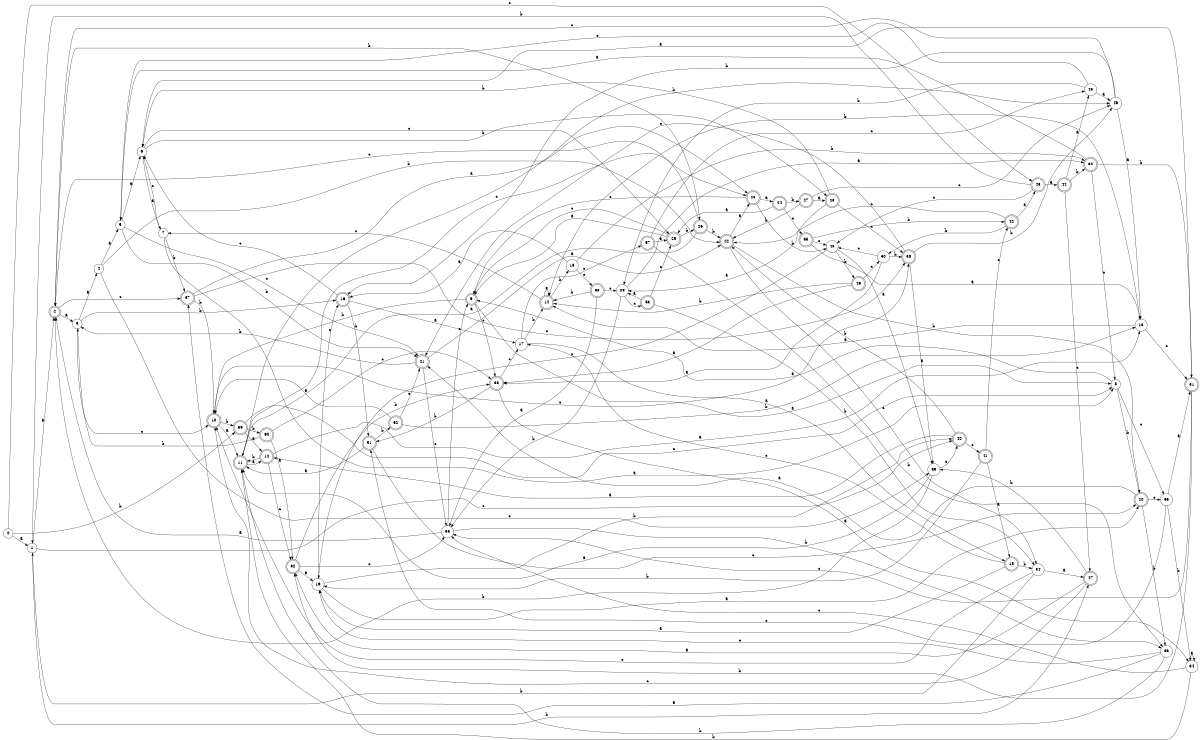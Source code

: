 digraph n49_8 {
__start0 [label="" shape="none"];

rankdir=LR;
size="8,5";

s0 [style="filled", color="black", fillcolor="white" shape="circle", label="0"];
s1 [style="filled", color="black", fillcolor="white" shape="circle", label="1"];
s2 [style="rounded,filled", color="black", fillcolor="white" shape="doublecircle", label="2"];
s3 [style="filled", color="black", fillcolor="white" shape="circle", label="3"];
s4 [style="filled", color="black", fillcolor="white" shape="circle", label="4"];
s5 [style="filled", color="black", fillcolor="white" shape="circle", label="5"];
s6 [style="filled", color="black", fillcolor="white" shape="circle", label="6"];
s7 [style="filled", color="black", fillcolor="white" shape="circle", label="7"];
s8 [style="filled", color="black", fillcolor="white" shape="circle", label="8"];
s9 [style="rounded,filled", color="black", fillcolor="white" shape="doublecircle", label="9"];
s10 [style="rounded,filled", color="black", fillcolor="white" shape="doublecircle", label="10"];
s11 [style="rounded,filled", color="black", fillcolor="white" shape="doublecircle", label="11"];
s12 [style="rounded,filled", color="black", fillcolor="white" shape="doublecircle", label="12"];
s13 [style="filled", color="black", fillcolor="white" shape="circle", label="13"];
s14 [style="rounded,filled", color="black", fillcolor="white" shape="doublecircle", label="14"];
s15 [style="filled", color="black", fillcolor="white" shape="circle", label="15"];
s16 [style="rounded,filled", color="black", fillcolor="white" shape="doublecircle", label="16"];
s17 [style="filled", color="black", fillcolor="white" shape="circle", label="17"];
s18 [style="rounded,filled", color="black", fillcolor="white" shape="doublecircle", label="18"];
s19 [style="filled", color="black", fillcolor="white" shape="circle", label="19"];
s20 [style="rounded,filled", color="black", fillcolor="white" shape="doublecircle", label="20"];
s21 [style="rounded,filled", color="black", fillcolor="white" shape="doublecircle", label="21"];
s22 [style="rounded,filled", color="black", fillcolor="white" shape="doublecircle", label="22"];
s23 [style="rounded,filled", color="black", fillcolor="white" shape="doublecircle", label="23"];
s24 [style="rounded,filled", color="black", fillcolor="white" shape="doublecircle", label="24"];
s25 [style="rounded,filled", color="black", fillcolor="white" shape="doublecircle", label="25"];
s26 [style="rounded,filled", color="black", fillcolor="white" shape="doublecircle", label="26"];
s27 [style="rounded,filled", color="black", fillcolor="white" shape="doublecircle", label="27"];
s28 [style="rounded,filled", color="black", fillcolor="white" shape="doublecircle", label="28"];
s29 [style="filled", color="black", fillcolor="white" shape="circle", label="29"];
s30 [style="rounded,filled", color="black", fillcolor="white" shape="doublecircle", label="30"];
s31 [style="rounded,filled", color="black", fillcolor="white" shape="doublecircle", label="31"];
s32 [style="rounded,filled", color="black", fillcolor="white" shape="doublecircle", label="32"];
s33 [style="rounded,filled", color="black", fillcolor="white" shape="doublecircle", label="33"];
s34 [style="filled", color="black", fillcolor="white" shape="circle", label="34"];
s35 [style="filled", color="black", fillcolor="white" shape="circle", label="35"];
s36 [style="filled", color="black", fillcolor="white" shape="circle", label="36"];
s37 [style="rounded,filled", color="black", fillcolor="white" shape="doublecircle", label="37"];
s38 [style="rounded,filled", color="black", fillcolor="white" shape="doublecircle", label="38"];
s39 [style="filled", color="black", fillcolor="white" shape="circle", label="39"];
s40 [style="rounded,filled", color="black", fillcolor="white" shape="doublecircle", label="40"];
s41 [style="rounded,filled", color="black", fillcolor="white" shape="doublecircle", label="41"];
s42 [style="rounded,filled", color="black", fillcolor="white" shape="doublecircle", label="42"];
s43 [style="rounded,filled", color="black", fillcolor="white" shape="doublecircle", label="43"];
s44 [style="rounded,filled", color="black", fillcolor="white" shape="doublecircle", label="44"];
s45 [style="filled", color="black", fillcolor="white" shape="circle", label="45"];
s46 [style="filled", color="black", fillcolor="white" shape="circle", label="46"];
s47 [style="rounded,filled", color="black", fillcolor="white" shape="doublecircle", label="47"];
s48 [style="filled", color="black", fillcolor="white" shape="circle", label="48"];
s49 [style="rounded,filled", color="black", fillcolor="white" shape="doublecircle", label="49"];
s50 [style="filled", color="black", fillcolor="white" shape="circle", label="50"];
s51 [style="rounded,filled", color="black", fillcolor="white" shape="doublecircle", label="51"];
s52 [style="rounded,filled", color="black", fillcolor="white" shape="doublecircle", label="52"];
s53 [style="rounded,filled", color="black", fillcolor="white" shape="doublecircle", label="53"];
s54 [style="filled", color="black", fillcolor="white" shape="circle", label="54"];
s55 [style="rounded,filled", color="black", fillcolor="white" shape="doublecircle", label="55"];
s56 [style="filled", color="black", fillcolor="white" shape="circle", label="56"];
s57 [style="rounded,filled", color="black", fillcolor="white" shape="doublecircle", label="57"];
s58 [style="rounded,filled", color="black", fillcolor="white" shape="doublecircle", label="58"];
s59 [style="rounded,filled", color="black", fillcolor="white" shape="doublecircle", label="59"];
s60 [style="rounded,filled", color="black", fillcolor="white" shape="doublecircle", label="60"];
s0 -> s1 [label="a"];
s0 -> s59 [label="b"];
s0 -> s43 [label="c"];
s1 -> s2 [label="a"];
s1 -> s47 [label="b"];
s1 -> s40 [label="c"];
s2 -> s3 [label="a"];
s2 -> s26 [label="b"];
s2 -> s37 [label="c"];
s3 -> s4 [label="a"];
s3 -> s16 [label="b"];
s3 -> s10 [label="c"];
s4 -> s5 [label="a"];
s4 -> s22 [label="b"];
s4 -> s39 [label="c"];
s5 -> s6 [label="a"];
s5 -> s21 [label="b"];
s5 -> s21 [label="c"];
s6 -> s7 [label="a"];
s6 -> s28 [label="b"];
s6 -> s25 [label="c"];
s7 -> s8 [label="a"];
s7 -> s37 [label="b"];
s7 -> s6 [label="c"];
s8 -> s9 [label="a"];
s8 -> s20 [label="b"];
s8 -> s56 [label="c"];
s9 -> s8 [label="a"];
s9 -> s10 [label="b"];
s9 -> s33 [label="c"];
s10 -> s11 [label="a"];
s10 -> s59 [label="b"];
s10 -> s38 [label="c"];
s11 -> s12 [label="a"];
s11 -> s46 [label="b"];
s11 -> s23 [label="c"];
s12 -> s13 [label="a"];
s12 -> s11 [label="b"];
s12 -> s32 [label="c"];
s13 -> s14 [label="a"];
s13 -> s14 [label="b"];
s13 -> s31 [label="c"];
s14 -> s14 [label="a"];
s14 -> s15 [label="b"];
s14 -> s7 [label="c"];
s15 -> s16 [label="a"];
s15 -> s30 [label="b"];
s15 -> s58 [label="c"];
s16 -> s17 [label="a"];
s16 -> s51 [label="b"];
s16 -> s6 [label="c"];
s17 -> s18 [label="a"];
s17 -> s14 [label="b"];
s17 -> s57 [label="c"];
s18 -> s19 [label="a"];
s18 -> s54 [label="b"];
s18 -> s17 [label="c"];
s19 -> s20 [label="a"];
s19 -> s40 [label="b"];
s19 -> s16 [label="c"];
s20 -> s21 [label="a"];
s20 -> s36 [label="b"];
s20 -> s56 [label="c"];
s21 -> s22 [label="a"];
s21 -> s3 [label="b"];
s21 -> s35 [label="c"];
s22 -> s23 [label="a"];
s22 -> s20 [label="b"];
s22 -> s54 [label="c"];
s23 -> s24 [label="a"];
s23 -> s48 [label="b"];
s23 -> s9 [label="c"];
s24 -> s25 [label="a"];
s24 -> s27 [label="b"];
s24 -> s55 [label="c"];
s25 -> s9 [label="a"];
s25 -> s26 [label="b"];
s25 -> s9 [label="c"];
s26 -> s11 [label="a"];
s26 -> s22 [label="b"];
s26 -> s2 [label="c"];
s27 -> s28 [label="a"];
s27 -> s22 [label="b"];
s27 -> s46 [label="c"];
s28 -> s29 [label="a"];
s28 -> s6 [label="b"];
s28 -> s38 [label="c"];
s29 -> s30 [label="a"];
s29 -> s35 [label="b"];
s29 -> s53 [label="c"];
s30 -> s5 [label="a"];
s30 -> s31 [label="b"];
s30 -> s8 [label="c"];
s31 -> s6 [label="a"];
s31 -> s32 [label="b"];
s31 -> s35 [label="c"];
s32 -> s19 [label="a"];
s32 -> s33 [label="b"];
s32 -> s35 [label="c"];
s33 -> s34 [label="a"];
s33 -> s51 [label="b"];
s33 -> s17 [label="c"];
s34 -> s34 [label="a"];
s34 -> s11 [label="b"];
s34 -> s35 [label="c"];
s35 -> s2 [label="a"];
s35 -> s36 [label="b"];
s35 -> s9 [label="c"];
s36 -> s37 [label="a"];
s36 -> s11 [label="b"];
s36 -> s19 [label="c"];
s37 -> s23 [label="a"];
s37 -> s10 [label="b"];
s37 -> s38 [label="c"];
s38 -> s39 [label="a"];
s38 -> s46 [label="b"];
s38 -> s21 [label="c"];
s39 -> s11 [label="a"];
s39 -> s2 [label="b"];
s39 -> s40 [label="c"];
s40 -> s12 [label="a"];
s40 -> s22 [label="b"];
s40 -> s41 [label="c"];
s41 -> s18 [label="a"];
s41 -> s19 [label="b"];
s41 -> s42 [label="c"];
s42 -> s43 [label="a"];
s42 -> s50 [label="b"];
s42 -> s22 [label="c"];
s43 -> s44 [label="a"];
s43 -> s1 [label="b"];
s43 -> s48 [label="c"];
s44 -> s45 [label="a"];
s44 -> s30 [label="b"];
s44 -> s47 [label="c"];
s45 -> s46 [label="a"];
s45 -> s29 [label="b"];
s45 -> s5 [label="c"];
s46 -> s13 [label="a"];
s46 -> s16 [label="b"];
s46 -> s2 [label="c"];
s47 -> s32 [label="a"];
s47 -> s39 [label="b"];
s47 -> s10 [label="c"];
s48 -> s39 [label="a"];
s48 -> s49 [label="b"];
s48 -> s19 [label="c"];
s49 -> s33 [label="a"];
s49 -> s14 [label="b"];
s49 -> s50 [label="c"];
s50 -> s33 [label="a"];
s50 -> s38 [label="b"];
s50 -> s48 [label="c"];
s51 -> s11 [label="a"];
s51 -> s52 [label="b"];
s51 -> s20 [label="c"];
s52 -> s10 [label="a"];
s52 -> s13 [label="b"];
s52 -> s21 [label="c"];
s53 -> s29 [label="a"];
s53 -> s54 [label="b"];
s53 -> s25 [label="c"];
s54 -> s47 [label="a"];
s54 -> s1 [label="b"];
s54 -> s10 [label="c"];
s55 -> s13 [label="a"];
s55 -> s42 [label="b"];
s55 -> s48 [label="c"];
s56 -> s31 [label="a"];
s56 -> s34 [label="b"];
s56 -> s51 [label="c"];
s57 -> s25 [label="a"];
s57 -> s36 [label="b"];
s57 -> s45 [label="c"];
s58 -> s35 [label="a"];
s58 -> s14 [label="b"];
s58 -> s29 [label="c"];
s59 -> s12 [label="a"];
s59 -> s60 [label="b"];
s59 -> s8 [label="c"];
s60 -> s32 [label="a"];
s60 -> s3 [label="b"];
s60 -> s33 [label="c"];

}